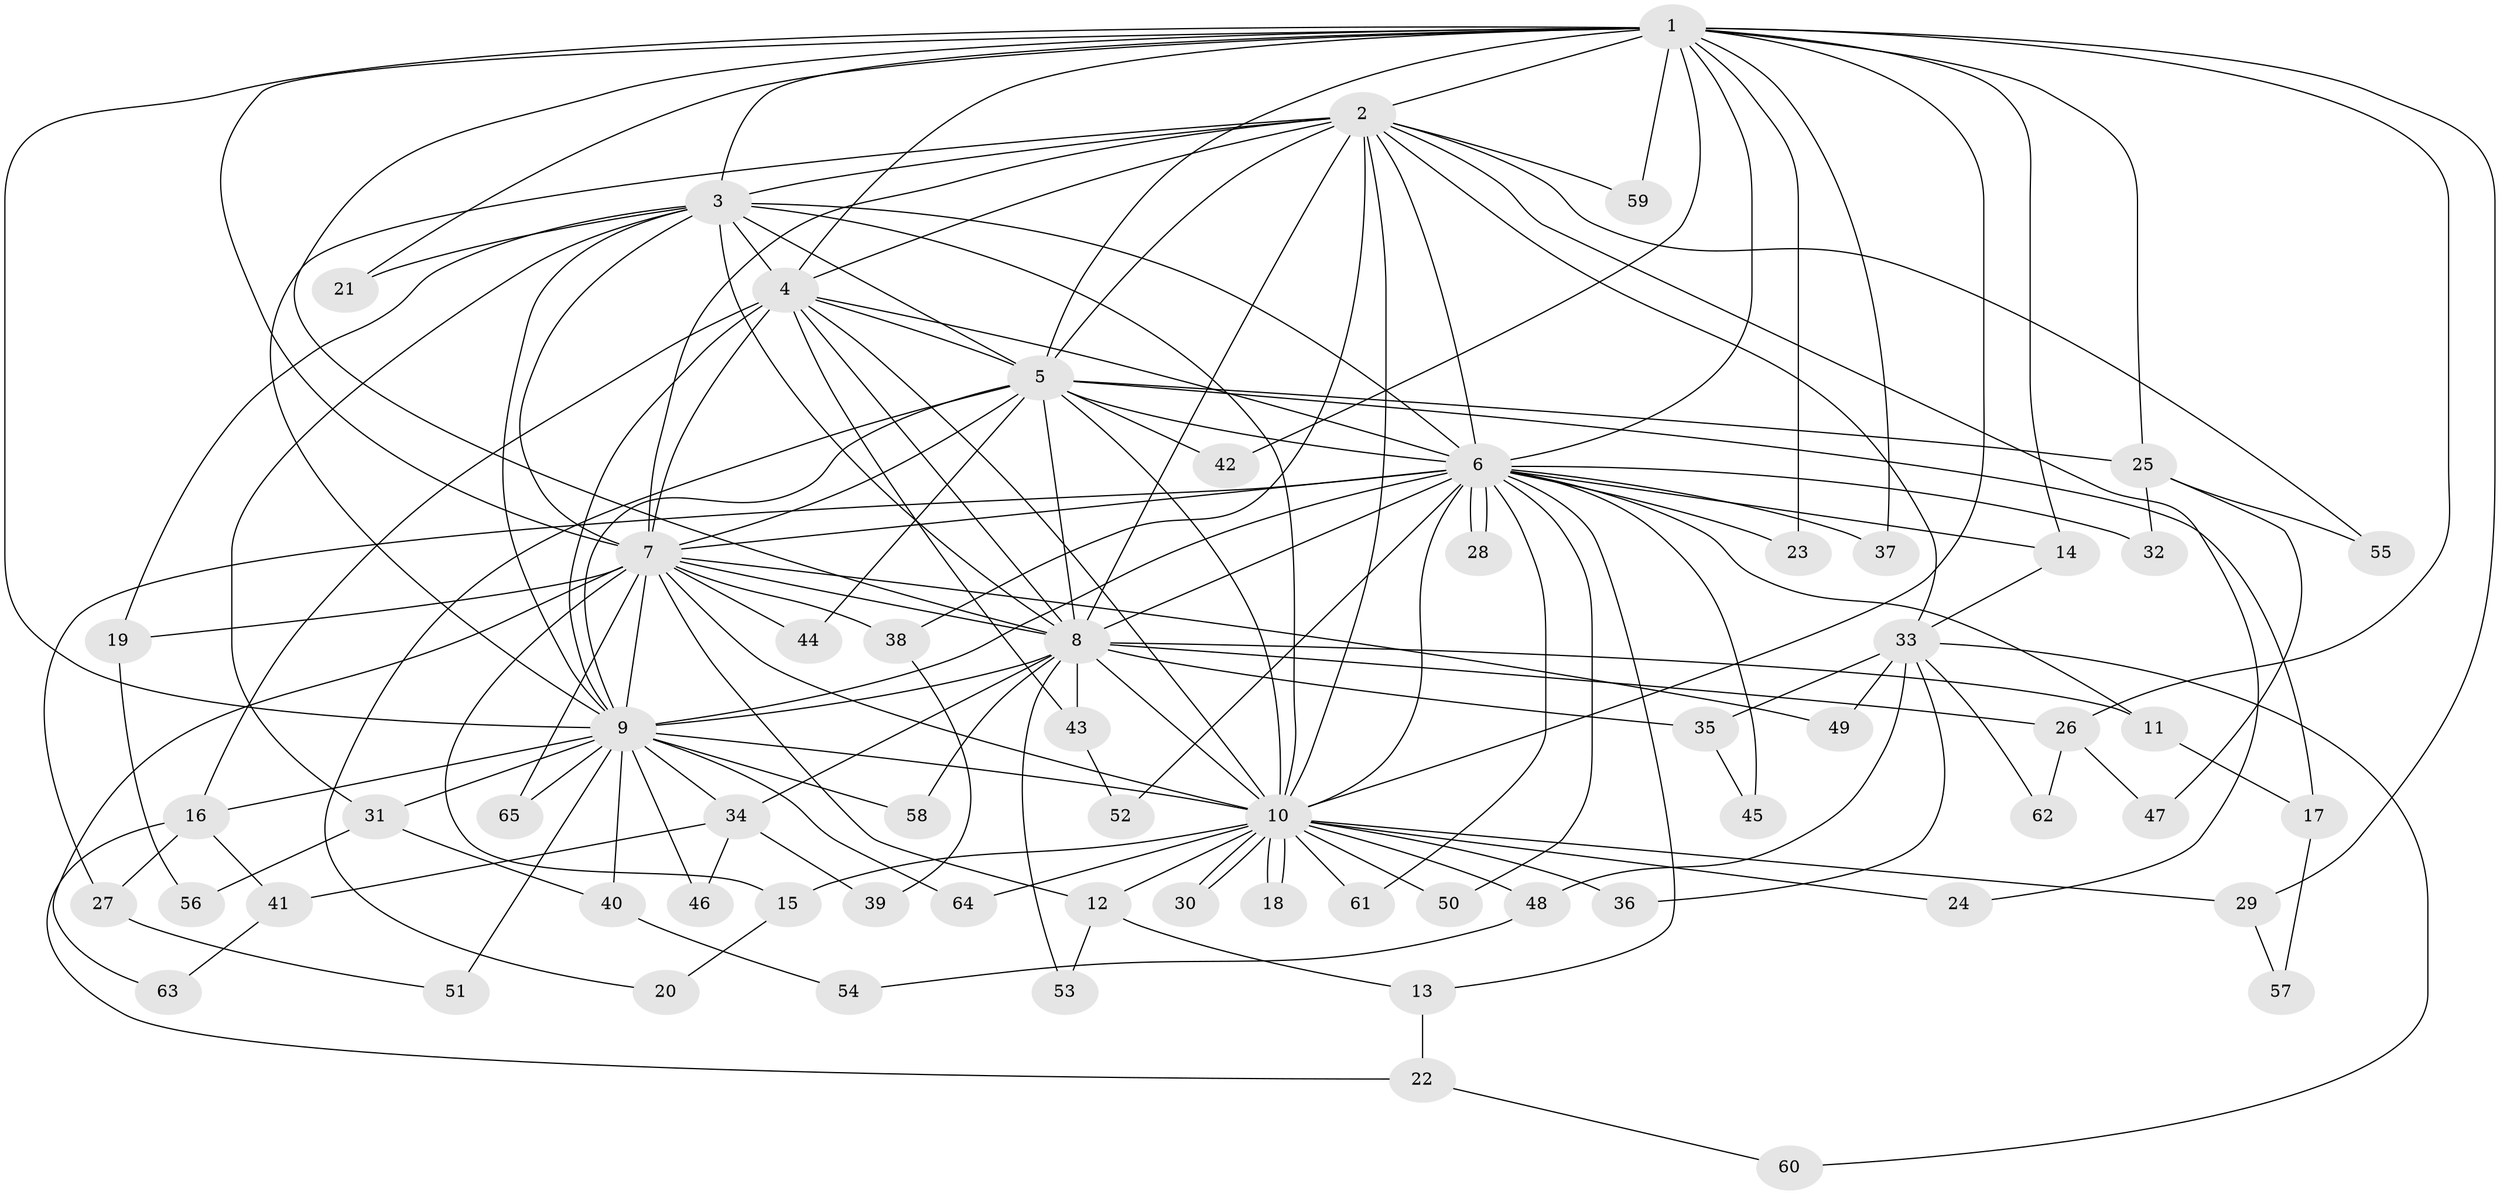 // Generated by graph-tools (version 1.1) at 2025/34/03/09/25 02:34:50]
// undirected, 65 vertices, 155 edges
graph export_dot {
graph [start="1"]
  node [color=gray90,style=filled];
  1;
  2;
  3;
  4;
  5;
  6;
  7;
  8;
  9;
  10;
  11;
  12;
  13;
  14;
  15;
  16;
  17;
  18;
  19;
  20;
  21;
  22;
  23;
  24;
  25;
  26;
  27;
  28;
  29;
  30;
  31;
  32;
  33;
  34;
  35;
  36;
  37;
  38;
  39;
  40;
  41;
  42;
  43;
  44;
  45;
  46;
  47;
  48;
  49;
  50;
  51;
  52;
  53;
  54;
  55;
  56;
  57;
  58;
  59;
  60;
  61;
  62;
  63;
  64;
  65;
  1 -- 2;
  1 -- 3;
  1 -- 4;
  1 -- 5;
  1 -- 6;
  1 -- 7;
  1 -- 8;
  1 -- 9;
  1 -- 10;
  1 -- 14;
  1 -- 21;
  1 -- 23;
  1 -- 25;
  1 -- 26;
  1 -- 29;
  1 -- 37;
  1 -- 42;
  1 -- 59;
  2 -- 3;
  2 -- 4;
  2 -- 5;
  2 -- 6;
  2 -- 7;
  2 -- 8;
  2 -- 9;
  2 -- 10;
  2 -- 24;
  2 -- 33;
  2 -- 38;
  2 -- 55;
  2 -- 59;
  3 -- 4;
  3 -- 5;
  3 -- 6;
  3 -- 7;
  3 -- 8;
  3 -- 9;
  3 -- 10;
  3 -- 19;
  3 -- 21;
  3 -- 31;
  4 -- 5;
  4 -- 6;
  4 -- 7;
  4 -- 8;
  4 -- 9;
  4 -- 10;
  4 -- 16;
  4 -- 43;
  5 -- 6;
  5 -- 7;
  5 -- 8;
  5 -- 9;
  5 -- 10;
  5 -- 17;
  5 -- 20;
  5 -- 25;
  5 -- 42;
  5 -- 44;
  6 -- 7;
  6 -- 8;
  6 -- 9;
  6 -- 10;
  6 -- 11;
  6 -- 13;
  6 -- 14;
  6 -- 23;
  6 -- 27;
  6 -- 28;
  6 -- 28;
  6 -- 32;
  6 -- 37;
  6 -- 45;
  6 -- 50;
  6 -- 52;
  6 -- 61;
  7 -- 8;
  7 -- 9;
  7 -- 10;
  7 -- 12;
  7 -- 15;
  7 -- 19;
  7 -- 38;
  7 -- 44;
  7 -- 49;
  7 -- 63;
  7 -- 65;
  8 -- 9;
  8 -- 10;
  8 -- 11;
  8 -- 26;
  8 -- 34;
  8 -- 35;
  8 -- 43;
  8 -- 53;
  8 -- 58;
  9 -- 10;
  9 -- 16;
  9 -- 31;
  9 -- 34;
  9 -- 40;
  9 -- 46;
  9 -- 51;
  9 -- 58;
  9 -- 64;
  9 -- 65;
  10 -- 12;
  10 -- 15;
  10 -- 18;
  10 -- 18;
  10 -- 24;
  10 -- 29;
  10 -- 30;
  10 -- 30;
  10 -- 36;
  10 -- 48;
  10 -- 50;
  10 -- 61;
  10 -- 64;
  11 -- 17;
  12 -- 13;
  12 -- 53;
  13 -- 22;
  14 -- 33;
  15 -- 20;
  16 -- 22;
  16 -- 27;
  16 -- 41;
  17 -- 57;
  19 -- 56;
  22 -- 60;
  25 -- 32;
  25 -- 47;
  25 -- 55;
  26 -- 47;
  26 -- 62;
  27 -- 51;
  29 -- 57;
  31 -- 40;
  31 -- 56;
  33 -- 35;
  33 -- 36;
  33 -- 48;
  33 -- 49;
  33 -- 60;
  33 -- 62;
  34 -- 39;
  34 -- 41;
  34 -- 46;
  35 -- 45;
  38 -- 39;
  40 -- 54;
  41 -- 63;
  43 -- 52;
  48 -- 54;
}
